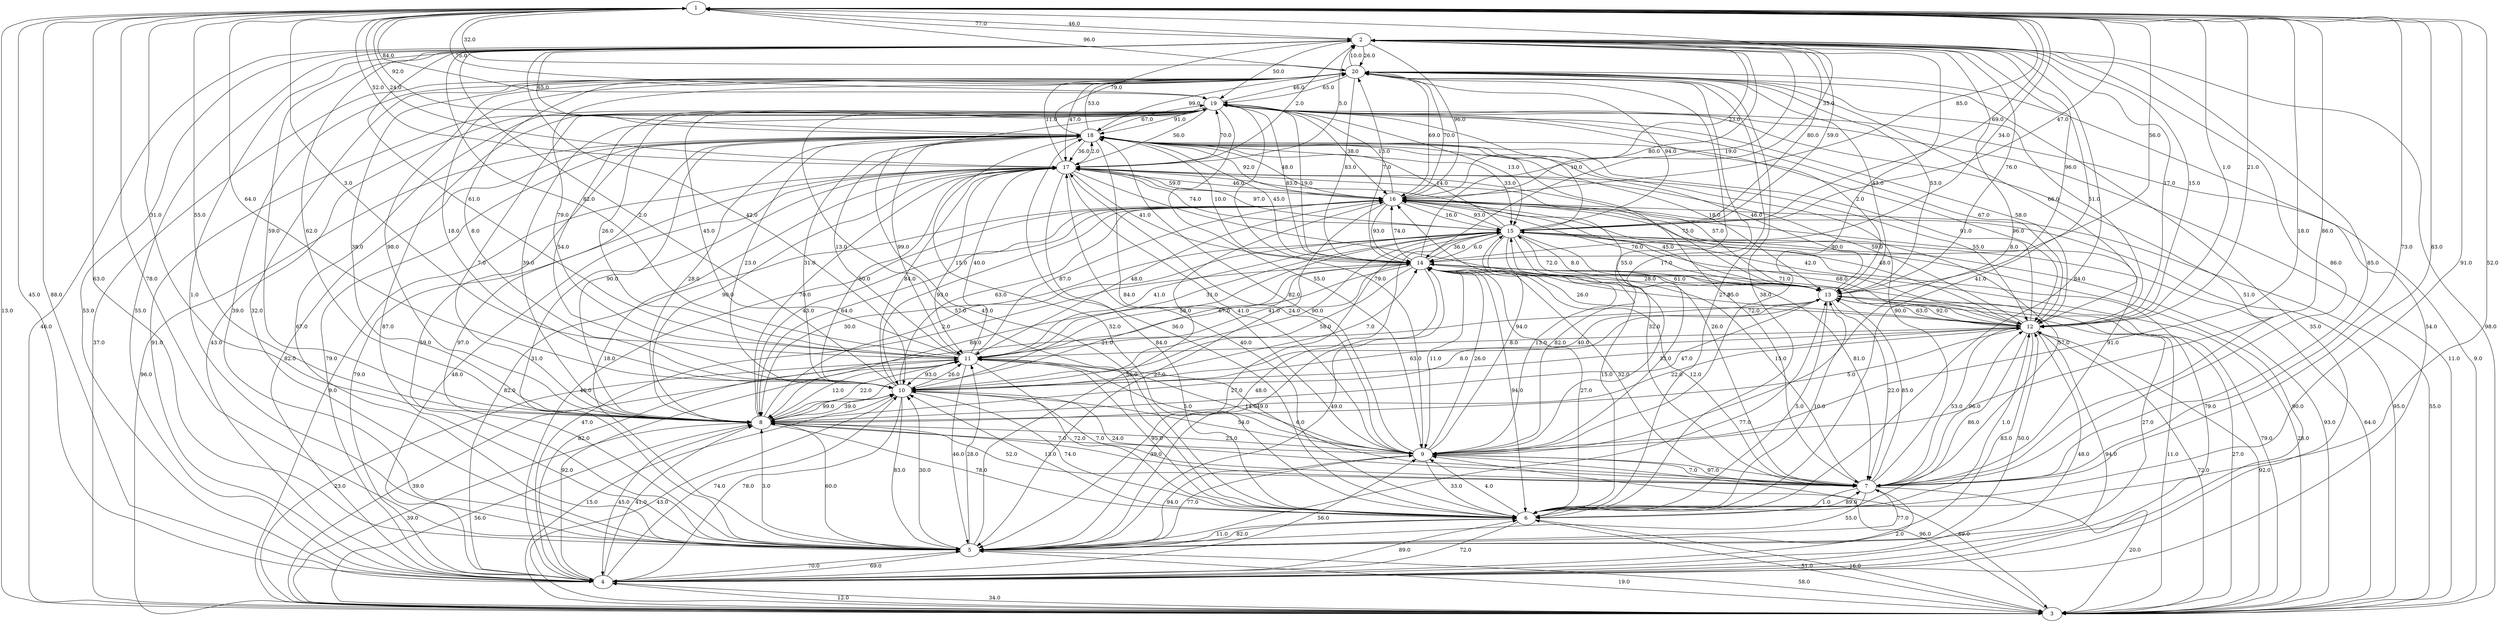 strict digraph G {
  1 [ label="1" ];
  2 [ label="2" ];
  3 [ label="3" ];
  4 [ label="4" ];
  5 [ label="5" ];
  6 [ label="6" ];
  7 [ label="7" ];
  8 [ label="8" ];
  9 [ label="9" ];
  10 [ label="10" ];
  11 [ label="11" ];
  12 [ label="12" ];
  13 [ label="13" ];
  14 [ label="14" ];
  15 [ label="15" ];
  16 [ label="16" ];
  17 [ label="17" ];
  18 [ label="18" ];
  19 [ label="19" ];
  20 [ label="20" ];
  7 -> 18 [ label="90.0" ];
  2 -> 20 [ label="26.0" ];
  17 -> 11 [ label="15.0" ];
  2 -> 7 [ label="85.0" ];
  4 -> 19 [ label="43.0" ];
  18 -> 4 [ label="79.0" ];
  6 -> 18 [ label="36.0" ];
  6 -> 20 [ label="27.0" ];
  17 -> 12 [ label="55.0" ];
  16 -> 8 [ label="64.0" ];
  8 -> 1 [ label="31.0" ];
  14 -> 10 [ label="58.0" ];
  13 -> 7 [ label="22.0" ];
  7 -> 1 [ label="73.0" ];
  11 -> 8 [ label="12.0" ];
  6 -> 2 [ label="84.0" ];
  14 -> 1 [ label="34.0" ];
  5 -> 6 [ label="11.0" ];
  12 -> 18 [ label="91.0" ];
  7 -> 10 [ label="24.0" ];
  10 -> 11 [ label="26.0" ];
  16 -> 7 [ label="57.0" ];
  4 -> 17 [ label="79.0" ];
  13 -> 4 [ label="82.0" ];
  13 -> 8 [ label="8.0" ];
  11 -> 14 [ label="41.0" ];
  12 -> 15 [ label="68.0" ];
  14 -> 18 [ label="10.0" ];
  2 -> 4 [ label="55.0" ];
  19 -> 11 [ label="26.0" ];
  5 -> 15 [ label="48.0" ];
  7 -> 14 [ label="12.0" ];
  17 -> 19 [ label="70.0" ];
  12 -> 4 [ label="48.0" ];
  10 -> 5 [ label="83.0" ];
  16 -> 1 [ label="85.0" ];
  13 -> 5 [ label="27.0" ];
  5 -> 13 [ label="77.0" ];
  17 -> 1 [ label="24.0" ];
  3 -> 1 [ label="13.0" ];
  12 -> 17 [ label="59.0" ];
  15 -> 2 [ label="80.0" ];
  9 -> 18 [ label="82.0" ];
  14 -> 12 [ label="26.0" ];
  17 -> 5 [ label="31.0" ];
  14 -> 15 [ label="36.0" ];
  16 -> 17 [ label="46.0" ];
  10 -> 4 [ label="78.0" ];
  6 -> 17 [ label="40.0" ];
  3 -> 13 [ label="27.0" ];
  6 -> 13 [ label="10.0" ];
  13 -> 14 [ label="61.0" ];
  7 -> 15 [ label="15.0" ];
  2 -> 18 [ label="65.0" ];
  15 -> 3 [ label="64.0" ];
  9 -> 2 [ label="8.0" ];
  16 -> 14 [ label="93.0" ];
  2 -> 3 [ label="98.0" ];
  11 -> 16 [ label="87.0" ];
  1 -> 20 [ label="32.0" ];
  8 -> 19 [ label="7.0" ];
  11 -> 20 [ label="79.0" ];
  9 -> 5 [ label="94.0" ];
  8 -> 20 [ label="38.0" ];
  14 -> 6 [ label="94.0" ];
  19 -> 8 [ label="39.0" ];
  4 -> 18 [ label="82.0" ];
  2 -> 6 [ label="41.0" ];
  9 -> 19 [ label="79.0" ];
  15 -> 19 [ label="10.0" ];
  14 -> 19 [ label="19.0" ];
  18 -> 10 [ label="23.0" ];
  19 -> 12 [ label="67.0" ];
  18 -> 3 [ label="96.0" ];
  14 -> 16 [ label="74.0" ];
  19 -> 5 [ label="67.0" ];
  9 -> 16 [ label="94.0" ];
  12 -> 1 [ label="1.0" ];
  2 -> 13 [ label="76.0" ];
  16 -> 5 [ label="27.0" ];
  13 -> 16 [ label="76.0" ];
  18 -> 17 [ label="36.0" ];
  19 -> 18 [ label="91.0" ];
  1 -> 19 [ label="84.0" ];
  17 -> 20 [ label="11.0" ];
  19 -> 1 [ label="75.0" ];
  5 -> 17 [ label="18.0" ];
  15 -> 7 [ label="81.0" ];
  4 -> 20 [ label="54.0" ];
  8 -> 7 [ label="39.0" ];
  1 -> 15 [ label="47.0" ];
  2 -> 17 [ label="5.0" ];
  19 -> 15 [ label="13.0" ];
  19 -> 17 [ label="56.0" ];
  20 -> 12 [ label="66.0" ];
  13 -> 6 [ label="5.0" ];
  16 -> 18 [ label="48.0" ];
  17 -> 4 [ label="48.0" ];
  19 -> 20 [ label="46.0" ];
  12 -> 3 [ label="72.0" ];
  7 -> 19 [ label="51.0" ];
  9 -> 7 [ label="97.0" ];
  5 -> 8 [ label="3.0" ];
  15 -> 12 [ label="71.0" ];
  4 -> 12 [ label="94.0" ];
  12 -> 8 [ label="5.0" ];
  6 -> 12 [ label="1.0" ];
  1 -> 7 [ label="83.0" ];
  12 -> 11 [ label="8.0" ];
  10 -> 2 [ label="2.0" ];
  3 -> 14 [ label="28.0" ];
  8 -> 3 [ label="39.0" ];
  2 -> 8 [ label="59.0" ];
  16 -> 4 [ label="82.0" ];
  3 -> 8 [ label="56.0" ];
  2 -> 14 [ label="19.0" ];
  10 -> 8 [ label="39.0" ];
  6 -> 5 [ label="82.0" ];
  7 -> 2 [ label="86.0" ];
  16 -> 15 [ label="16.0" ];
  5 -> 7 [ label="77.0" ];
  9 -> 1 [ label="86.0" ];
  18 -> 12 [ label="96.0" ];
  2 -> 9 [ label="90.0" ];
  10 -> 19 [ label="54.0" ];
  17 -> 7 [ label="32.0" ];
  5 -> 1 [ label="63.0" ];
  20 -> 8 [ label="98.0" ];
  6 -> 14 [ label="27.0" ];
  13 -> 12 [ label="63.0" ];
  8 -> 11 [ label="22.0" ];
  11 -> 3 [ label="39.0" ];
  3 -> 17 [ label="9.0" ];
  20 -> 2 [ label="10.0" ];
  19 -> 13 [ label="2.0" ];
  14 -> 7 [ label="32.0" ];
  4 -> 10 [ label="74.0" ];
  16 -> 11 [ label="48.0" ];
  5 -> 10 [ label="30.0" ];
  20 -> 4 [ label="35.0" ];
  9 -> 17 [ label="24.0" ];
  16 -> 12 [ label="48.0" ];
  15 -> 20 [ label="94.0" ];
  8 -> 14 [ label="21.0" ];
  5 -> 18 [ label="59.0" ];
  2 -> 10 [ label="42.0" ];
  3 -> 6 [ label="51.0" ];
  11 -> 2 [ label="82.0" ];
  17 -> 10 [ label="50.0" ];
  15 -> 8 [ label="30.0" ];
  1 -> 10 [ label="64.0" ];
  2 -> 12 [ label="17.0" ];
  8 -> 2 [ label="62.0" ];
  4 -> 6 [ label="89.0" ];
  20 -> 16 [ label="69.0" ];
  16 -> 3 [ label="95.0" ];
  18 -> 11 [ label="99.0" ];
  11 -> 7 [ label="6.0" ];
  15 -> 17 [ label="97.0" ];
  13 -> 20 [ label="53.0" ];
  5 -> 9 [ label="77.0" ];
  1 -> 2 [ label="46.0" ];
  7 -> 3 [ label="20.0" ];
  11 -> 10 [ label="93.0" ];
  18 -> 1 [ label="92.0" ];
  10 -> 7 [ label="7.0" ];
  4 -> 5 [ label="70.0" ];
  13 -> 15 [ label="72.0" ];
  17 -> 13 [ label="75.0" ];
  5 -> 11 [ label="28.0" ];
  3 -> 9 [ label="96.0" ];
  6 -> 3 [ label="16.0" ];
  9 -> 8 [ label="7.0" ];
  20 -> 13 [ label="43.0" ];
  9 -> 20 [ label="17.0" ];
  12 -> 5 [ label="83.0" ];
  17 -> 16 [ label="59.0" ];
  10 -> 17 [ label="84.0" ];
  15 -> 11 [ label="41.0" ];
  1 -> 8 [ label="55.0" ];
  6 -> 7 [ label="89.0" ];
  12 -> 13 [ label="92.0" ];
  11 -> 15 [ label="31.0" ];
  20 -> 9 [ label="55.0" ];
  8 -> 13 [ label="47.0" ];
  3 -> 15 [ label="93.0" ];
  2 -> 15 [ label="59.0" ];
  15 -> 5 [ label="27.0" ];
  17 -> 6 [ label="84.0" ];
  6 -> 4 [ label="72.0" ];
  15 -> 4 [ label="79.0" ];
  5 -> 19 [ label="87.0" ];
  7 -> 13 [ label="85.0" ];
  13 -> 3 [ label="11.0" ];
  5 -> 20 [ label="39.0" ];
  18 -> 7 [ label="72.0" ];
  12 -> 7 [ label="53.0" ];
  6 -> 9 [ label="4.0" ];
  7 -> 17 [ label="26.0" ];
  13 -> 17 [ label="57.0" ];
  18 -> 5 [ label="97.0" ];
  18 -> 19 [ label="67.0" ];
  13 -> 18 [ label="46.0" ];
  14 -> 11 [ label="67.0" ];
  3 -> 5 [ label="19.0" ];
  18 -> 2 [ label="79.0" ];
  3 -> 2 [ label="46.0" ];
  10 -> 3 [ label="43.0" ];
  4 -> 9 [ label="56.0" ];
  17 -> 15 [ label="74.0" ];
  14 -> 3 [ label="79.0" ];
  12 -> 6 [ label="86.0" ];
  10 -> 15 [ label="90.0" ];
  11 -> 5 [ label="46.0" ];
  15 -> 9 [ label="82.0" ];
  9 -> 3 [ label="69.0" ];
  8 -> 12 [ label="22.0" ];
  5 -> 16 [ label="56.0" ];
  5 -> 12 [ label="50.0" ];
  2 -> 11 [ label="61.0" ];
  17 -> 18 [ label="2.0" ];
  16 -> 13 [ label="45.0" ];
  3 -> 10 [ label="15.0" ];
  18 -> 8 [ label="90.0" ];
  17 -> 2 [ label="2.0" ];
  16 -> 19 [ label="13.0" ];
  11 -> 18 [ label="13.0" ];
  14 -> 13 [ label="28.0" ];
  1 -> 17 [ label="52.0" ];
  20 -> 5 [ label="32.0" ];
  18 -> 9 [ label="84.0" ];
  19 -> 9 [ label="55.0" ];
  6 -> 1 [ label="52.0" ];
  1 -> 14 [ label="56.0" ];
  10 -> 18 [ label="31.0" ];
  18 -> 15 [ label="33.0" ];
  4 -> 16 [ label="46.0" ];
  20 -> 17 [ label="47.0" ];
  3 -> 19 [ label="9.0" ];
  5 -> 4 [ label="69.0" ];
  10 -> 20 [ label="8.0" ];
  15 -> 16 [ label="93.0" ];
  7 -> 5 [ label="55.0" ];
  13 -> 10 [ label="40.0" ];
  9 -> 15 [ label="13.0" ];
  10 -> 16 [ label="63.0" ];
  12 -> 16 [ label="42.0" ];
  7 -> 9 [ label="7.0" ];
  18 -> 16 [ label="92.0" ];
  1 -> 9 [ label="18.0" ];
  2 -> 19 [ label="50.0" ];
  5 -> 2 [ label="1.0" ];
  11 -> 19 [ label="45.0" ];
  7 -> 8 [ label="52.0" ];
  13 -> 2 [ label="96.0" ];
  9 -> 14 [ label="26.0" ];
  15 -> 10 [ label="58.0" ];
  6 -> 10 [ label="13.0" ];
  6 -> 11 [ label="95.0" ];
  16 -> 2 [ label="23.0" ];
  2 -> 1 [ label="77.0" ];
  18 -> 13 [ label="18.0" ];
  1 -> 5 [ label="78.0" ];
  4 -> 8 [ label="41.0" ];
  18 -> 20 [ label="53.0" ];
  11 -> 6 [ label="72.0" ];
  4 -> 1 [ label="88.0" ];
  8 -> 16 [ label="43.0" ];
  20 -> 14 [ label="83.0" ];
  15 -> 18 [ label="14.0" ];
  8 -> 18 [ label="28.0" ];
  4 -> 15 [ label="90.0" ];
  7 -> 6 [ label="1.0" ];
  11 -> 17 [ label="40.0" ];
  12 -> 19 [ label="58.0" ];
  20 -> 19 [ label="65.0" ];
  12 -> 10 [ label="33.0" ];
  12 -> 20 [ label="51.0" ];
  14 -> 4 [ label="47.0" ];
  15 -> 1 [ label="69.0" ];
  14 -> 2 [ label="80.0" ];
  4 -> 3 [ label="34.0" ];
  8 -> 5 [ label="60.0" ];
  10 -> 6 [ label="74.0" ];
  20 -> 6 [ label="38.0" ];
  18 -> 14 [ label="45.0" ];
  8 -> 4 [ label="45.0" ];
  14 -> 5 [ label="49.0" ];
  11 -> 1 [ label="3.0" ];
  3 -> 4 [ label="12.0" ];
  20 -> 1 [ label="96.0" ];
  8 -> 6 [ label="78.0" ];
  2 -> 16 [ label="96.0" ];
  8 -> 10 [ label="99.0" ];
  9 -> 11 [ label="5.0" ];
  18 -> 6 [ label="52.0" ];
  15 -> 6 [ label="15.0" ];
  9 -> 10 [ label="54.0" ];
  5 -> 3 [ label="58.0" ];
  4 -> 2 [ label="53.0" ];
  9 -> 6 [ label="33.0" ];
  1 -> 6 [ label="91.0" ];
  11 -> 9 [ label="14.0" ];
  5 -> 14 [ label="49.0" ];
  12 -> 2 [ label="15.0" ];
  14 -> 9 [ label="11.0" ];
  19 -> 3 [ label="11.0" ];
  3 -> 11 [ label="23.0" ];
  19 -> 6 [ label="57.0" ];
  1 -> 12 [ label="21.0" ];
  17 -> 9 [ label="41.0" ];
  7 -> 16 [ label="91.0" ];
  14 -> 20 [ label="7.0" ];
  20 -> 18 [ label="99.0" ];
  20 -> 3 [ label="37.0" ];
  3 -> 16 [ label="55.0" ];
  4 -> 11 [ label="92.0" ];
  8 -> 15 [ label="2.0" ];
  15 -> 13 [ label="8.0" ];
  19 -> 4 [ label="91.0" ];
  16 -> 20 [ label="70.0" ];
  1 -> 16 [ label="35.0" ];
  19 -> 14 [ label="83.0" ];
  6 -> 19 [ label="45.0" ];
  20 -> 10 [ label="18.0" ];
  8 -> 9 [ label="23.0" ];
  1 -> 4 [ label="45.0" ];
  14 -> 8 [ label="88.0" ];
  7 -> 4 [ label="2.0" ];
  12 -> 14 [ label="35.0" ];
  19 -> 16 [ label="38.0" ];
  17 -> 14 [ label="41.0" ];
  17 -> 8 [ label="90.0" ];
  16 -> 10 [ label="93.0" ];
  10 -> 12 [ label="63.0" ];
  3 -> 12 [ label="92.0" ];
  8 -> 17 [ label="70.0" ];
  15 -> 14 [ label="6.0" ];
  10 -> 14 [ label="7.0" ];
  7 -> 12 [ label="96.0" ];
}

